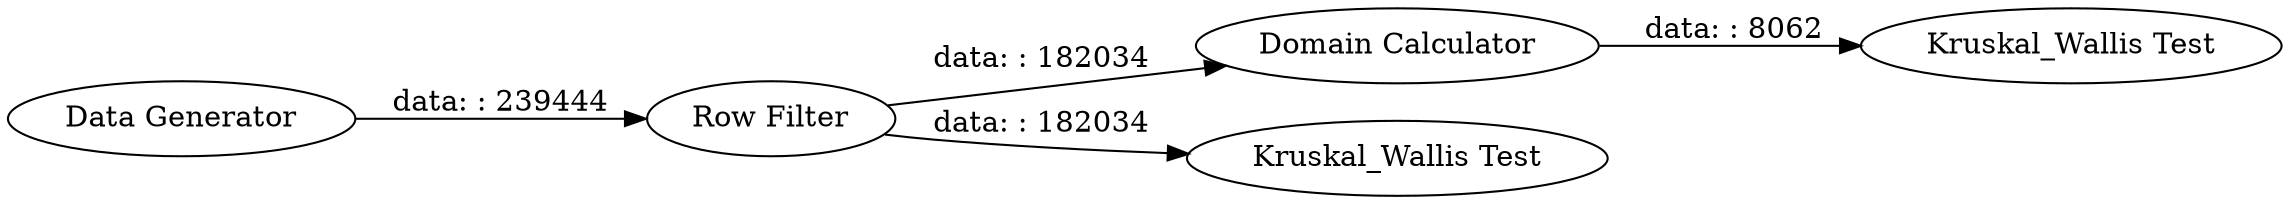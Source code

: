 digraph {
	"-2236811276322960195_809" [label="Domain Calculator"]
	"-2236811276322960195_807" [label="Row Filter"]
	"-2236811276322960195_810" [label="Kruskal_Wallis Test"]
	"-2236811276322960195_805" [label="Kruskal_Wallis Test"]
	"-2236811276322960195_806" [label="Data Generator"]
	"-2236811276322960195_806" -> "-2236811276322960195_807" [label="data: : 239444"]
	"-2236811276322960195_807" -> "-2236811276322960195_810" [label="data: : 182034"]
	"-2236811276322960195_807" -> "-2236811276322960195_809" [label="data: : 182034"]
	"-2236811276322960195_809" -> "-2236811276322960195_805" [label="data: : 8062"]
	rankdir=LR
}
